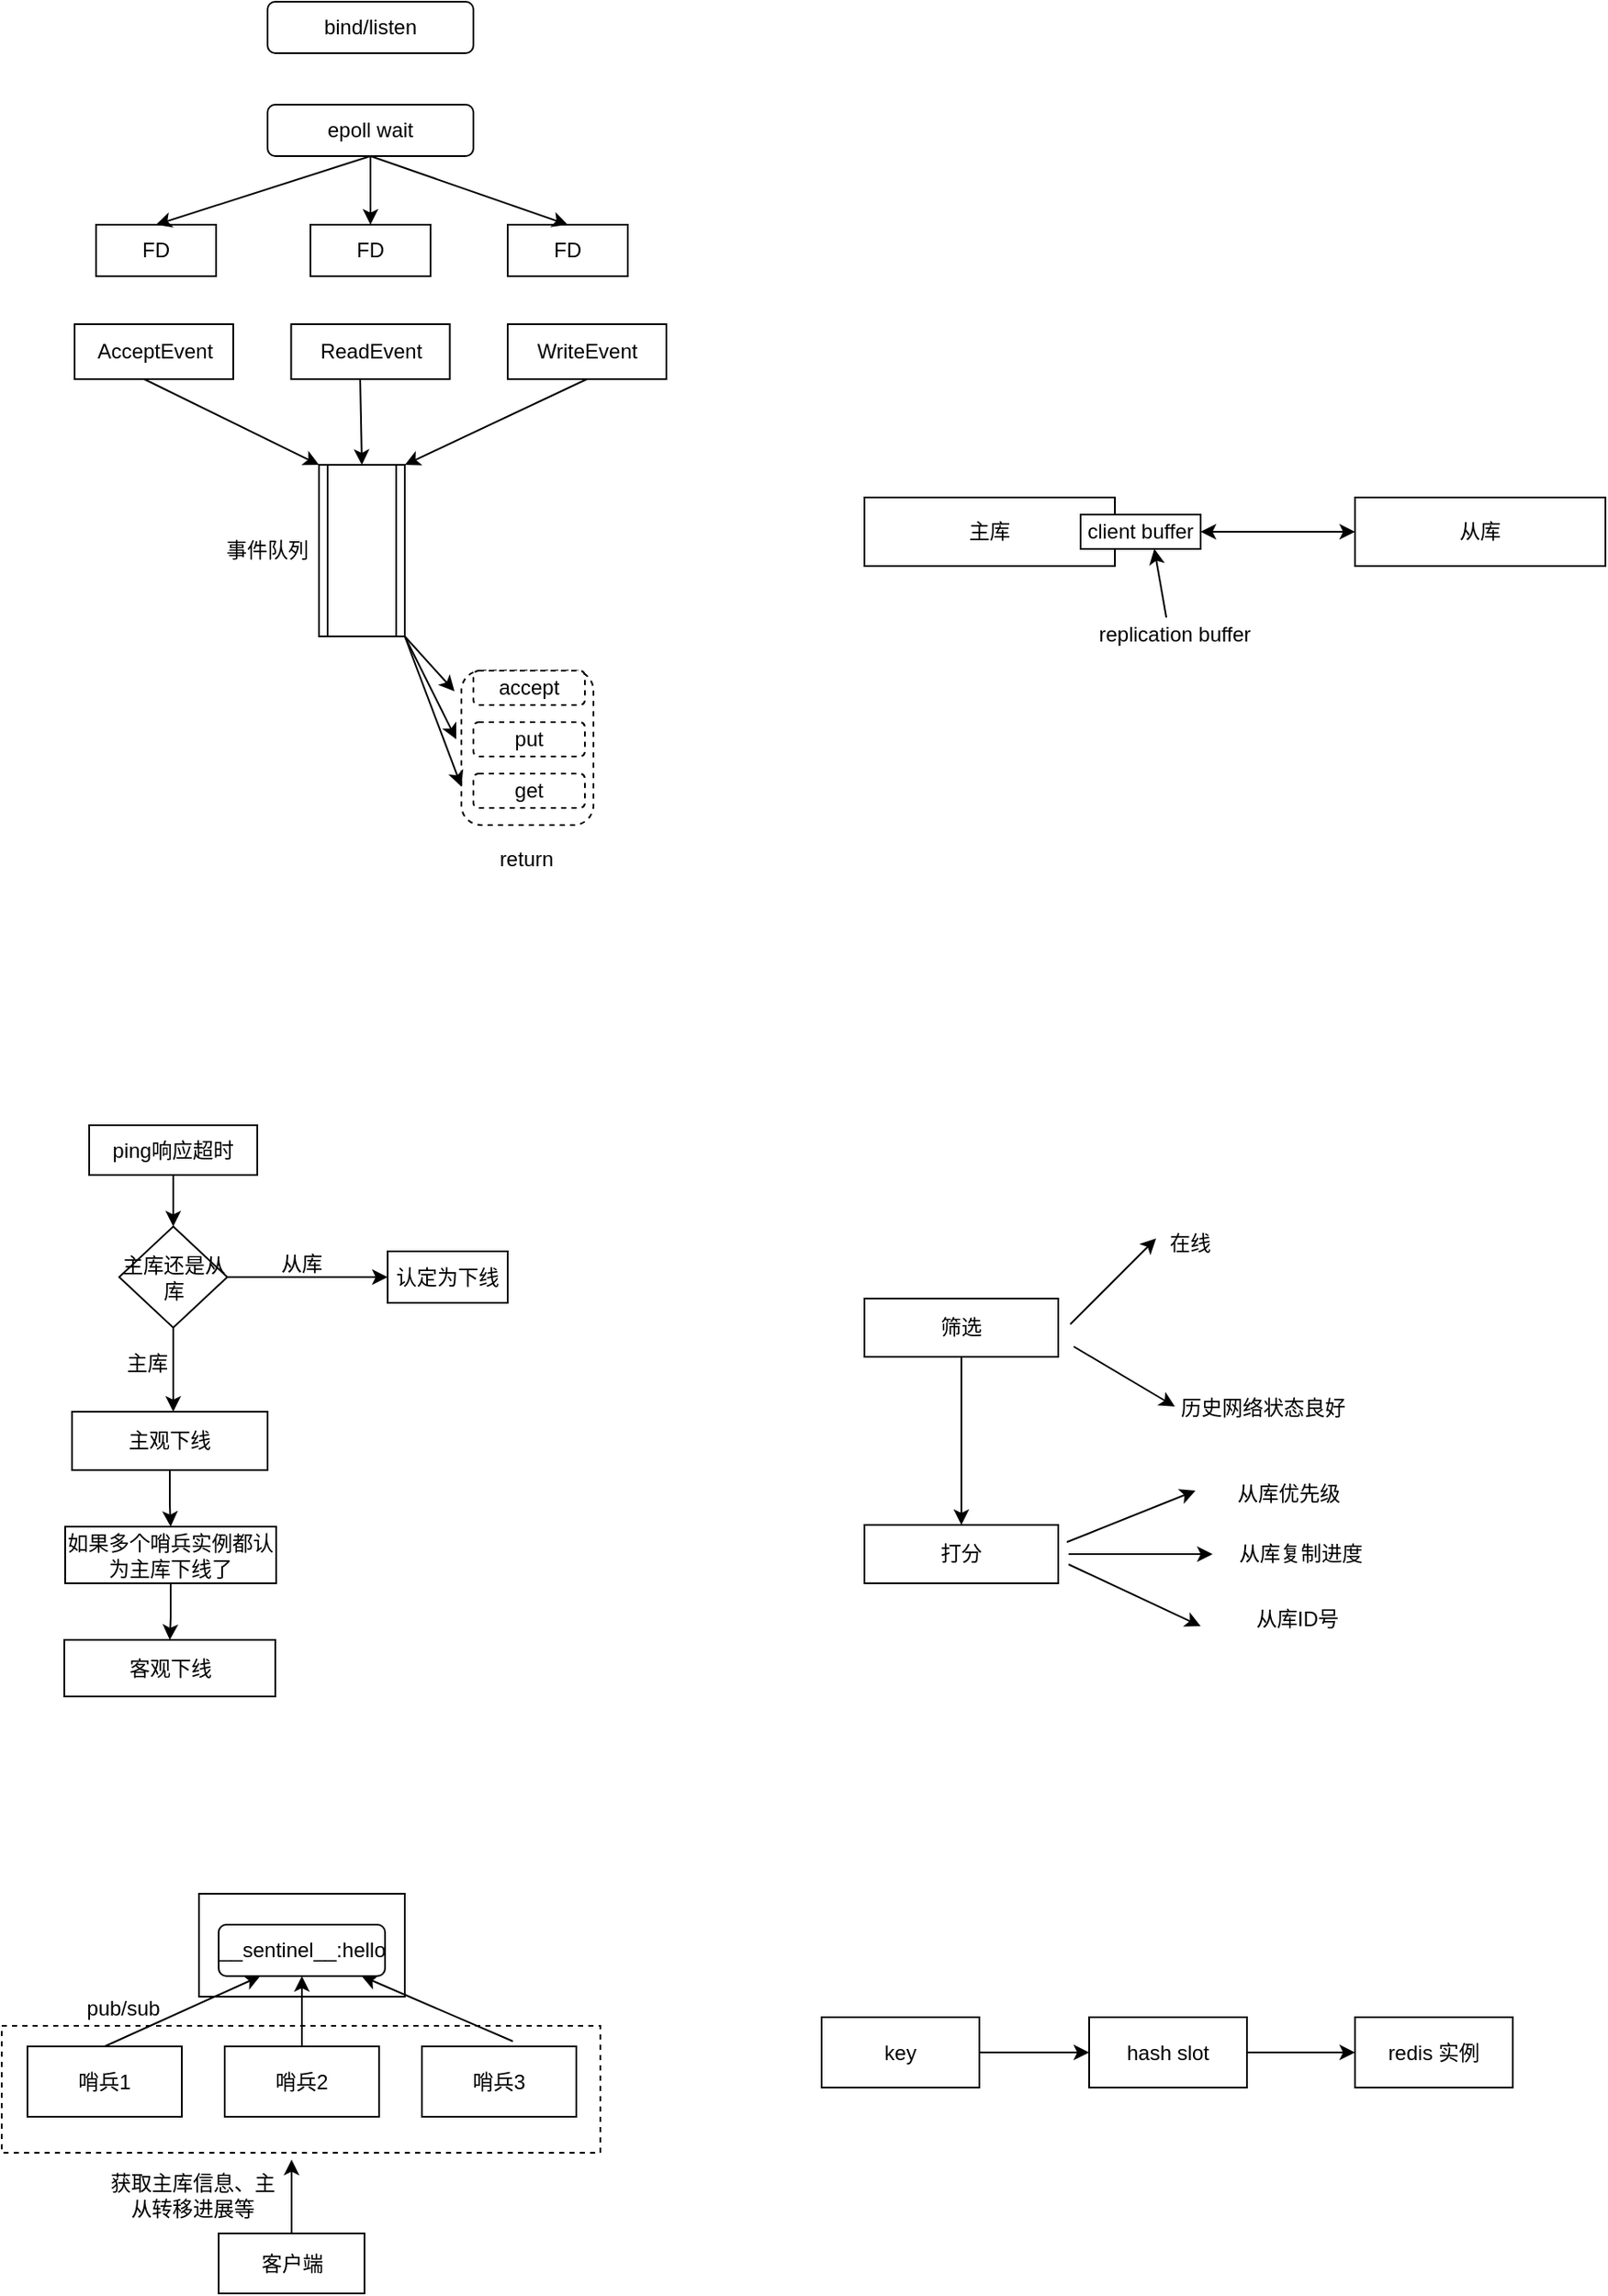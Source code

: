 <mxfile version="20.2.7" type="github">
  <diagram id="j7a0BHH5y9aBOZwctXzQ" name="第 1 页">
    <mxGraphModel dx="1430" dy="745" grid="0" gridSize="10" guides="1" tooltips="1" connect="1" arrows="1" fold="1" page="1" pageScale="1" pageWidth="1169" pageHeight="827" math="0" shadow="0">
      <root>
        <mxCell id="0" />
        <mxCell id="1" parent="0" />
        <mxCell id="UxxawNcnYSBwmgiBSXnW-47" value="" style="rounded=0;whiteSpace=wrap;html=1;dashed=1;" parent="1" vertex="1">
          <mxGeometry x="115" y="1380" width="349" height="74" as="geometry" />
        </mxCell>
        <mxCell id="jmlHy1M2BOXDZ87dlyob-1" value="bind/listen" style="rounded=1;whiteSpace=wrap;html=1;" parent="1" vertex="1">
          <mxGeometry x="270" y="200" width="120" height="30" as="geometry" />
        </mxCell>
        <mxCell id="jmlHy1M2BOXDZ87dlyob-2" value="epoll wait" style="rounded=1;whiteSpace=wrap;html=1;" parent="1" vertex="1">
          <mxGeometry x="270" y="260" width="120" height="30" as="geometry" />
        </mxCell>
        <mxCell id="jmlHy1M2BOXDZ87dlyob-3" value="FD" style="rounded=0;whiteSpace=wrap;html=1;" parent="1" vertex="1">
          <mxGeometry x="170" y="330" width="70" height="30" as="geometry" />
        </mxCell>
        <mxCell id="jmlHy1M2BOXDZ87dlyob-4" value="FD" style="rounded=0;whiteSpace=wrap;html=1;" parent="1" vertex="1">
          <mxGeometry x="295" y="330" width="70" height="30" as="geometry" />
        </mxCell>
        <mxCell id="jmlHy1M2BOXDZ87dlyob-5" value="FD" style="rounded=0;whiteSpace=wrap;html=1;" parent="1" vertex="1">
          <mxGeometry x="410" y="330" width="70" height="30" as="geometry" />
        </mxCell>
        <mxCell id="jmlHy1M2BOXDZ87dlyob-6" value="" style="endArrow=classic;html=1;rounded=0;entryX=0.5;entryY=0;entryDx=0;entryDy=0;" parent="1" target="jmlHy1M2BOXDZ87dlyob-3" edge="1">
          <mxGeometry width="50" height="50" relative="1" as="geometry">
            <mxPoint x="330" y="290" as="sourcePoint" />
            <mxPoint x="150" y="320" as="targetPoint" />
          </mxGeometry>
        </mxCell>
        <mxCell id="jmlHy1M2BOXDZ87dlyob-7" value="" style="endArrow=classic;html=1;rounded=0;entryX=0.5;entryY=0;entryDx=0;entryDy=0;" parent="1" target="jmlHy1M2BOXDZ87dlyob-4" edge="1">
          <mxGeometry width="50" height="50" relative="1" as="geometry">
            <mxPoint x="330" y="290" as="sourcePoint" />
            <mxPoint x="400" y="440" as="targetPoint" />
          </mxGeometry>
        </mxCell>
        <mxCell id="jmlHy1M2BOXDZ87dlyob-8" value="" style="endArrow=classic;html=1;rounded=0;exitX=0.5;exitY=1;exitDx=0;exitDy=0;entryX=0.5;entryY=0;entryDx=0;entryDy=0;" parent="1" source="jmlHy1M2BOXDZ87dlyob-2" target="jmlHy1M2BOXDZ87dlyob-5" edge="1">
          <mxGeometry width="50" height="50" relative="1" as="geometry">
            <mxPoint x="400" y="460" as="sourcePoint" />
            <mxPoint x="450" y="410" as="targetPoint" />
          </mxGeometry>
        </mxCell>
        <mxCell id="jmlHy1M2BOXDZ87dlyob-9" value="AcceptEvent" style="rounded=0;whiteSpace=wrap;html=1;" parent="1" vertex="1">
          <mxGeometry x="157.5" y="388" width="92.5" height="32" as="geometry" />
        </mxCell>
        <mxCell id="jmlHy1M2BOXDZ87dlyob-10" value="ReadEvent" style="rounded=0;whiteSpace=wrap;html=1;" parent="1" vertex="1">
          <mxGeometry x="283.75" y="388" width="92.5" height="32" as="geometry" />
        </mxCell>
        <mxCell id="jmlHy1M2BOXDZ87dlyob-11" value="WriteEvent" style="rounded=0;whiteSpace=wrap;html=1;" parent="1" vertex="1">
          <mxGeometry x="410" y="388" width="92.5" height="32" as="geometry" />
        </mxCell>
        <mxCell id="jmlHy1M2BOXDZ87dlyob-14" value="" style="shape=process;whiteSpace=wrap;html=1;backgroundOutline=1;" parent="1" vertex="1">
          <mxGeometry x="300" y="470" width="50" height="100" as="geometry" />
        </mxCell>
        <mxCell id="jmlHy1M2BOXDZ87dlyob-15" value="" style="endArrow=classic;html=1;rounded=0;exitX=0.438;exitY=1;exitDx=0;exitDy=0;exitPerimeter=0;entryX=0;entryY=0;entryDx=0;entryDy=0;" parent="1" source="jmlHy1M2BOXDZ87dlyob-9" target="jmlHy1M2BOXDZ87dlyob-14" edge="1">
          <mxGeometry width="50" height="50" relative="1" as="geometry">
            <mxPoint x="200" y="500" as="sourcePoint" />
            <mxPoint x="250" y="450" as="targetPoint" />
          </mxGeometry>
        </mxCell>
        <mxCell id="jmlHy1M2BOXDZ87dlyob-16" value="" style="endArrow=classic;html=1;rounded=0;exitX=0.435;exitY=1;exitDx=0;exitDy=0;exitPerimeter=0;entryX=0.5;entryY=0;entryDx=0;entryDy=0;" parent="1" source="jmlHy1M2BOXDZ87dlyob-10" target="jmlHy1M2BOXDZ87dlyob-14" edge="1">
          <mxGeometry width="50" height="50" relative="1" as="geometry">
            <mxPoint x="390" y="520" as="sourcePoint" />
            <mxPoint x="440" y="470" as="targetPoint" />
          </mxGeometry>
        </mxCell>
        <mxCell id="jmlHy1M2BOXDZ87dlyob-17" value="" style="endArrow=classic;html=1;rounded=0;exitX=0.5;exitY=1;exitDx=0;exitDy=0;entryX=1;entryY=0;entryDx=0;entryDy=0;" parent="1" source="jmlHy1M2BOXDZ87dlyob-11" target="jmlHy1M2BOXDZ87dlyob-14" edge="1">
          <mxGeometry width="50" height="50" relative="1" as="geometry">
            <mxPoint x="450" y="520" as="sourcePoint" />
            <mxPoint x="500" y="470" as="targetPoint" />
          </mxGeometry>
        </mxCell>
        <mxCell id="jmlHy1M2BOXDZ87dlyob-18" value="" style="rounded=1;whiteSpace=wrap;html=1;dashed=1;" parent="1" vertex="1">
          <mxGeometry x="383" y="590" width="77" height="90" as="geometry" />
        </mxCell>
        <mxCell id="jmlHy1M2BOXDZ87dlyob-19" value="accept" style="rounded=1;whiteSpace=wrap;html=1;dashed=1;" parent="1" vertex="1">
          <mxGeometry x="390" y="590" width="65" height="20" as="geometry" />
        </mxCell>
        <mxCell id="jmlHy1M2BOXDZ87dlyob-20" value="put" style="rounded=1;whiteSpace=wrap;html=1;dashed=1;" parent="1" vertex="1">
          <mxGeometry x="390" y="620" width="65" height="20" as="geometry" />
        </mxCell>
        <mxCell id="jmlHy1M2BOXDZ87dlyob-21" value="get" style="rounded=1;whiteSpace=wrap;html=1;dashed=1;" parent="1" vertex="1">
          <mxGeometry x="390" y="650" width="65" height="20" as="geometry" />
        </mxCell>
        <mxCell id="jmlHy1M2BOXDZ87dlyob-22" value="" style="endArrow=classic;html=1;rounded=0;entryX=-0.052;entryY=0.133;entryDx=0;entryDy=0;entryPerimeter=0;exitX=1;exitY=1;exitDx=0;exitDy=0;" parent="1" source="jmlHy1M2BOXDZ87dlyob-14" target="jmlHy1M2BOXDZ87dlyob-18" edge="1">
          <mxGeometry width="50" height="50" relative="1" as="geometry">
            <mxPoint x="270" y="640" as="sourcePoint" />
            <mxPoint x="320" y="590" as="targetPoint" />
          </mxGeometry>
        </mxCell>
        <mxCell id="jmlHy1M2BOXDZ87dlyob-23" value="" style="endArrow=classic;html=1;rounded=0;exitX=1;exitY=1;exitDx=0;exitDy=0;" parent="1" source="jmlHy1M2BOXDZ87dlyob-14" edge="1">
          <mxGeometry width="50" height="50" relative="1" as="geometry">
            <mxPoint x="310" y="670" as="sourcePoint" />
            <mxPoint x="380" y="630" as="targetPoint" />
          </mxGeometry>
        </mxCell>
        <mxCell id="jmlHy1M2BOXDZ87dlyob-24" value="" style="endArrow=classic;html=1;rounded=0;entryX=0;entryY=0.75;entryDx=0;entryDy=0;" parent="1" target="jmlHy1M2BOXDZ87dlyob-18" edge="1">
          <mxGeometry width="50" height="50" relative="1" as="geometry">
            <mxPoint x="350" y="570" as="sourcePoint" />
            <mxPoint x="320" y="630" as="targetPoint" />
          </mxGeometry>
        </mxCell>
        <mxCell id="jmlHy1M2BOXDZ87dlyob-25" value="return" style="text;html=1;strokeColor=none;fillColor=none;align=center;verticalAlign=middle;whiteSpace=wrap;rounded=0;dashed=1;" parent="1" vertex="1">
          <mxGeometry x="392" y="690" width="58" height="20" as="geometry" />
        </mxCell>
        <mxCell id="jmlHy1M2BOXDZ87dlyob-26" value="事件队列" style="text;html=1;strokeColor=none;fillColor=none;align=center;verticalAlign=middle;whiteSpace=wrap;rounded=0;dashed=1;" parent="1" vertex="1">
          <mxGeometry x="240" y="505" width="60" height="30" as="geometry" />
        </mxCell>
        <mxCell id="UxxawNcnYSBwmgiBSXnW-2" value="主库" style="rounded=0;whiteSpace=wrap;html=1;" parent="1" vertex="1">
          <mxGeometry x="618" y="489" width="146" height="40" as="geometry" />
        </mxCell>
        <mxCell id="UxxawNcnYSBwmgiBSXnW-3" value="client buffer" style="rounded=0;whiteSpace=wrap;html=1;" parent="1" vertex="1">
          <mxGeometry x="744" y="499" width="70" height="20" as="geometry" />
        </mxCell>
        <mxCell id="UxxawNcnYSBwmgiBSXnW-4" value="从库" style="rounded=0;whiteSpace=wrap;html=1;" parent="1" vertex="1">
          <mxGeometry x="904" y="489" width="146" height="40" as="geometry" />
        </mxCell>
        <mxCell id="UxxawNcnYSBwmgiBSXnW-5" value="" style="endArrow=classic;startArrow=classic;html=1;rounded=0;entryX=0;entryY=0.5;entryDx=0;entryDy=0;exitX=1;exitY=0.5;exitDx=0;exitDy=0;" parent="1" source="UxxawNcnYSBwmgiBSXnW-3" target="UxxawNcnYSBwmgiBSXnW-4" edge="1">
          <mxGeometry width="50" height="50" relative="1" as="geometry">
            <mxPoint x="834" y="569" as="sourcePoint" />
            <mxPoint x="884" y="519" as="targetPoint" />
          </mxGeometry>
        </mxCell>
        <mxCell id="UxxawNcnYSBwmgiBSXnW-6" value="" style="endArrow=classic;html=1;rounded=0;entryX=0.614;entryY=1;entryDx=0;entryDy=0;entryPerimeter=0;" parent="1" target="UxxawNcnYSBwmgiBSXnW-3" edge="1">
          <mxGeometry width="50" height="50" relative="1" as="geometry">
            <mxPoint x="794" y="559" as="sourcePoint" />
            <mxPoint x="854" y="549" as="targetPoint" />
          </mxGeometry>
        </mxCell>
        <mxCell id="UxxawNcnYSBwmgiBSXnW-7" value="replication buffer" style="text;html=1;strokeColor=none;fillColor=none;align=center;verticalAlign=middle;whiteSpace=wrap;rounded=0;" parent="1" vertex="1">
          <mxGeometry x="752" y="559" width="94" height="20" as="geometry" />
        </mxCell>
        <mxCell id="UxxawNcnYSBwmgiBSXnW-10" value="" style="edgeStyle=orthogonalEdgeStyle;rounded=0;orthogonalLoop=1;jettySize=auto;html=1;" parent="1" source="UxxawNcnYSBwmgiBSXnW-8" target="UxxawNcnYSBwmgiBSXnW-9" edge="1">
          <mxGeometry relative="1" as="geometry" />
        </mxCell>
        <mxCell id="UxxawNcnYSBwmgiBSXnW-8" value="ping响应超时" style="rounded=0;whiteSpace=wrap;html=1;" parent="1" vertex="1">
          <mxGeometry x="166" y="855" width="98" height="29" as="geometry" />
        </mxCell>
        <mxCell id="UxxawNcnYSBwmgiBSXnW-11" style="edgeStyle=orthogonalEdgeStyle;rounded=0;orthogonalLoop=1;jettySize=auto;html=1;exitX=1;exitY=0.5;exitDx=0;exitDy=0;entryX=0;entryY=0.5;entryDx=0;entryDy=0;" parent="1" source="UxxawNcnYSBwmgiBSXnW-9" target="UxxawNcnYSBwmgiBSXnW-12" edge="1">
          <mxGeometry relative="1" as="geometry">
            <mxPoint x="286" y="944" as="targetPoint" />
          </mxGeometry>
        </mxCell>
        <mxCell id="UxxawNcnYSBwmgiBSXnW-13" style="edgeStyle=orthogonalEdgeStyle;rounded=0;orthogonalLoop=1;jettySize=auto;html=1;" parent="1" source="UxxawNcnYSBwmgiBSXnW-9" edge="1">
          <mxGeometry relative="1" as="geometry">
            <mxPoint x="215" y="1022" as="targetPoint" />
          </mxGeometry>
        </mxCell>
        <mxCell id="UxxawNcnYSBwmgiBSXnW-9" value="主库还是从库" style="rhombus;whiteSpace=wrap;html=1;" parent="1" vertex="1">
          <mxGeometry x="183.5" y="914" width="63" height="59" as="geometry" />
        </mxCell>
        <mxCell id="UxxawNcnYSBwmgiBSXnW-12" value="认定为下线" style="rounded=0;whiteSpace=wrap;html=1;" parent="1" vertex="1">
          <mxGeometry x="340" y="928.5" width="70" height="30" as="geometry" />
        </mxCell>
        <mxCell id="UxxawNcnYSBwmgiBSXnW-18" value="" style="edgeStyle=orthogonalEdgeStyle;rounded=0;orthogonalLoop=1;jettySize=auto;html=1;" parent="1" source="UxxawNcnYSBwmgiBSXnW-14" target="UxxawNcnYSBwmgiBSXnW-17" edge="1">
          <mxGeometry relative="1" as="geometry" />
        </mxCell>
        <mxCell id="UxxawNcnYSBwmgiBSXnW-14" value="主观下线" style="rounded=0;whiteSpace=wrap;html=1;" parent="1" vertex="1">
          <mxGeometry x="156" y="1022" width="114" height="34" as="geometry" />
        </mxCell>
        <mxCell id="UxxawNcnYSBwmgiBSXnW-15" value="从库" style="text;html=1;strokeColor=none;fillColor=none;align=center;verticalAlign=middle;whiteSpace=wrap;rounded=0;" parent="1" vertex="1">
          <mxGeometry x="260" y="921" width="60" height="30" as="geometry" />
        </mxCell>
        <mxCell id="UxxawNcnYSBwmgiBSXnW-16" value="主库" style="text;html=1;strokeColor=none;fillColor=none;align=center;verticalAlign=middle;whiteSpace=wrap;rounded=0;" parent="1" vertex="1">
          <mxGeometry x="170" y="979" width="60" height="30" as="geometry" />
        </mxCell>
        <mxCell id="UxxawNcnYSBwmgiBSXnW-20" value="" style="edgeStyle=orthogonalEdgeStyle;rounded=0;orthogonalLoop=1;jettySize=auto;html=1;" parent="1" source="UxxawNcnYSBwmgiBSXnW-17" target="UxxawNcnYSBwmgiBSXnW-19" edge="1">
          <mxGeometry relative="1" as="geometry" />
        </mxCell>
        <mxCell id="UxxawNcnYSBwmgiBSXnW-17" value="如果多个哨兵实例都认为主库下线了" style="whiteSpace=wrap;html=1;rounded=0;" parent="1" vertex="1">
          <mxGeometry x="152" y="1089" width="123" height="33" as="geometry" />
        </mxCell>
        <mxCell id="UxxawNcnYSBwmgiBSXnW-19" value="客观下线" style="whiteSpace=wrap;html=1;rounded=0;" parent="1" vertex="1">
          <mxGeometry x="151.5" y="1155" width="123" height="33" as="geometry" />
        </mxCell>
        <mxCell id="UxxawNcnYSBwmgiBSXnW-24" value="" style="edgeStyle=orthogonalEdgeStyle;rounded=0;orthogonalLoop=1;jettySize=auto;html=1;" parent="1" source="UxxawNcnYSBwmgiBSXnW-22" target="UxxawNcnYSBwmgiBSXnW-23" edge="1">
          <mxGeometry relative="1" as="geometry" />
        </mxCell>
        <mxCell id="UxxawNcnYSBwmgiBSXnW-22" value="筛选" style="rounded=0;whiteSpace=wrap;html=1;" parent="1" vertex="1">
          <mxGeometry x="618" y="956" width="113" height="34" as="geometry" />
        </mxCell>
        <mxCell id="UxxawNcnYSBwmgiBSXnW-23" value="打分" style="rounded=0;whiteSpace=wrap;html=1;" parent="1" vertex="1">
          <mxGeometry x="618" y="1088" width="113" height="34" as="geometry" />
        </mxCell>
        <mxCell id="UxxawNcnYSBwmgiBSXnW-25" value="" style="endArrow=classic;html=1;rounded=0;" parent="1" edge="1">
          <mxGeometry width="50" height="50" relative="1" as="geometry">
            <mxPoint x="738" y="971" as="sourcePoint" />
            <mxPoint x="788" y="921" as="targetPoint" />
          </mxGeometry>
        </mxCell>
        <mxCell id="UxxawNcnYSBwmgiBSXnW-26" value="" style="endArrow=classic;html=1;rounded=0;" parent="1" edge="1">
          <mxGeometry width="50" height="50" relative="1" as="geometry">
            <mxPoint x="740" y="984" as="sourcePoint" />
            <mxPoint x="799" y="1019" as="targetPoint" />
          </mxGeometry>
        </mxCell>
        <mxCell id="UxxawNcnYSBwmgiBSXnW-27" value="在线" style="text;html=1;strokeColor=none;fillColor=none;align=center;verticalAlign=middle;whiteSpace=wrap;rounded=0;" parent="1" vertex="1">
          <mxGeometry x="778" y="909" width="60" height="30" as="geometry" />
        </mxCell>
        <mxCell id="UxxawNcnYSBwmgiBSXnW-28" value="历史网络状态良好" style="text;html=1;strokeColor=none;fillColor=none;align=center;verticalAlign=middle;whiteSpace=wrap;rounded=0;" parent="1" vertex="1">
          <mxGeometry x="798" y="1005" width="105" height="29" as="geometry" />
        </mxCell>
        <mxCell id="UxxawNcnYSBwmgiBSXnW-30" value="" style="endArrow=classic;html=1;rounded=0;" parent="1" edge="1">
          <mxGeometry width="50" height="50" relative="1" as="geometry">
            <mxPoint x="736" y="1098" as="sourcePoint" />
            <mxPoint x="811" y="1068" as="targetPoint" />
          </mxGeometry>
        </mxCell>
        <mxCell id="UxxawNcnYSBwmgiBSXnW-31" value="" style="endArrow=classic;html=1;rounded=0;" parent="1" edge="1">
          <mxGeometry width="50" height="50" relative="1" as="geometry">
            <mxPoint x="737" y="1105" as="sourcePoint" />
            <mxPoint x="821" y="1105" as="targetPoint" />
          </mxGeometry>
        </mxCell>
        <mxCell id="UxxawNcnYSBwmgiBSXnW-32" value="" style="endArrow=classic;html=1;rounded=0;" parent="1" edge="1">
          <mxGeometry width="50" height="50" relative="1" as="geometry">
            <mxPoint x="737" y="1111" as="sourcePoint" />
            <mxPoint x="814" y="1147" as="targetPoint" />
          </mxGeometry>
        </mxCell>
        <mxCell id="UxxawNcnYSBwmgiBSXnW-33" value="从库优先级" style="text;html=1;strokeColor=none;fillColor=none;align=center;verticalAlign=middle;whiteSpace=wrap;rounded=0;" parent="1" vertex="1">
          <mxGeometry x="821" y="1056" width="89" height="27" as="geometry" />
        </mxCell>
        <mxCell id="UxxawNcnYSBwmgiBSXnW-34" value="从库复制进度" style="text;html=1;strokeColor=none;fillColor=none;align=center;verticalAlign=middle;whiteSpace=wrap;rounded=0;" parent="1" vertex="1">
          <mxGeometry x="827" y="1089" width="91" height="32" as="geometry" />
        </mxCell>
        <mxCell id="UxxawNcnYSBwmgiBSXnW-36" value="从库ID号" style="text;html=1;strokeColor=none;fillColor=none;align=center;verticalAlign=middle;whiteSpace=wrap;rounded=0;" parent="1" vertex="1">
          <mxGeometry x="825" y="1127" width="91" height="32" as="geometry" />
        </mxCell>
        <mxCell id="UxxawNcnYSBwmgiBSXnW-37" value="" style="rounded=0;whiteSpace=wrap;html=1;" parent="1" vertex="1">
          <mxGeometry x="230" y="1303" width="120" height="60" as="geometry" />
        </mxCell>
        <mxCell id="UxxawNcnYSBwmgiBSXnW-38" value="__sentinel__:hello" style="rounded=1;whiteSpace=wrap;html=1;" parent="1" vertex="1">
          <mxGeometry x="241.5" y="1321" width="97" height="30" as="geometry" />
        </mxCell>
        <mxCell id="UxxawNcnYSBwmgiBSXnW-39" value="哨兵1" style="rounded=0;whiteSpace=wrap;html=1;" parent="1" vertex="1">
          <mxGeometry x="130" y="1392" width="90" height="41" as="geometry" />
        </mxCell>
        <mxCell id="UxxawNcnYSBwmgiBSXnW-40" value="哨兵2" style="rounded=0;whiteSpace=wrap;html=1;" parent="1" vertex="1">
          <mxGeometry x="245" y="1392" width="90" height="41" as="geometry" />
        </mxCell>
        <mxCell id="UxxawNcnYSBwmgiBSXnW-41" value="哨兵3" style="rounded=0;whiteSpace=wrap;html=1;" parent="1" vertex="1">
          <mxGeometry x="360" y="1392" width="90" height="41" as="geometry" />
        </mxCell>
        <mxCell id="UxxawNcnYSBwmgiBSXnW-42" value="" style="endArrow=classic;html=1;rounded=0;entryX=0.25;entryY=1;entryDx=0;entryDy=0;" parent="1" target="UxxawNcnYSBwmgiBSXnW-38" edge="1">
          <mxGeometry width="50" height="50" relative="1" as="geometry">
            <mxPoint x="175" y="1392" as="sourcePoint" />
            <mxPoint x="225" y="1342" as="targetPoint" />
          </mxGeometry>
        </mxCell>
        <mxCell id="UxxawNcnYSBwmgiBSXnW-43" value="" style="endArrow=classic;html=1;rounded=0;exitX=0.5;exitY=0;exitDx=0;exitDy=0;entryX=0.5;entryY=1;entryDx=0;entryDy=0;" parent="1" source="UxxawNcnYSBwmgiBSXnW-40" target="UxxawNcnYSBwmgiBSXnW-38" edge="1">
          <mxGeometry width="50" height="50" relative="1" as="geometry">
            <mxPoint x="272" y="1397" as="sourcePoint" />
            <mxPoint x="322" y="1347" as="targetPoint" />
          </mxGeometry>
        </mxCell>
        <mxCell id="UxxawNcnYSBwmgiBSXnW-44" value="" style="endArrow=classic;html=1;rounded=0;" parent="1" target="UxxawNcnYSBwmgiBSXnW-38" edge="1">
          <mxGeometry width="50" height="50" relative="1" as="geometry">
            <mxPoint x="413" y="1389" as="sourcePoint" />
            <mxPoint x="463" y="1330" as="targetPoint" />
          </mxGeometry>
        </mxCell>
        <mxCell id="UxxawNcnYSBwmgiBSXnW-45" value="pub/sub" style="text;html=1;strokeColor=none;fillColor=none;align=center;verticalAlign=middle;whiteSpace=wrap;rounded=0;" parent="1" vertex="1">
          <mxGeometry x="156" y="1355" width="60" height="30" as="geometry" />
        </mxCell>
        <mxCell id="UxxawNcnYSBwmgiBSXnW-48" value="" style="edgeStyle=orthogonalEdgeStyle;rounded=0;orthogonalLoop=1;jettySize=auto;html=1;" parent="1" source="UxxawNcnYSBwmgiBSXnW-46" edge="1">
          <mxGeometry relative="1" as="geometry">
            <mxPoint x="284" y="1458" as="targetPoint" />
          </mxGeometry>
        </mxCell>
        <mxCell id="UxxawNcnYSBwmgiBSXnW-46" value="客户端" style="rounded=0;whiteSpace=wrap;html=1;" parent="1" vertex="1">
          <mxGeometry x="241.5" y="1501" width="85" height="35" as="geometry" />
        </mxCell>
        <mxCell id="UxxawNcnYSBwmgiBSXnW-49" value="获取主库信息、主从转移进展等" style="text;html=1;strokeColor=none;fillColor=none;align=center;verticalAlign=middle;whiteSpace=wrap;rounded=0;dashed=1;" parent="1" vertex="1">
          <mxGeometry x="172" y="1468" width="109" height="21" as="geometry" />
        </mxCell>
        <mxCell id="msnr6ykoKoOmKQzoYFZ8-4" value="" style="edgeStyle=orthogonalEdgeStyle;rounded=0;orthogonalLoop=1;jettySize=auto;html=1;" edge="1" parent="1" source="msnr6ykoKoOmKQzoYFZ8-1" target="msnr6ykoKoOmKQzoYFZ8-2">
          <mxGeometry relative="1" as="geometry" />
        </mxCell>
        <mxCell id="msnr6ykoKoOmKQzoYFZ8-1" value="key" style="rounded=0;whiteSpace=wrap;html=1;" vertex="1" parent="1">
          <mxGeometry x="593" y="1375" width="92" height="41" as="geometry" />
        </mxCell>
        <mxCell id="msnr6ykoKoOmKQzoYFZ8-5" value="" style="edgeStyle=orthogonalEdgeStyle;rounded=0;orthogonalLoop=1;jettySize=auto;html=1;" edge="1" parent="1" source="msnr6ykoKoOmKQzoYFZ8-2" target="msnr6ykoKoOmKQzoYFZ8-3">
          <mxGeometry relative="1" as="geometry" />
        </mxCell>
        <mxCell id="msnr6ykoKoOmKQzoYFZ8-2" value="hash slot" style="rounded=0;whiteSpace=wrap;html=1;" vertex="1" parent="1">
          <mxGeometry x="749" y="1375" width="92" height="41" as="geometry" />
        </mxCell>
        <mxCell id="msnr6ykoKoOmKQzoYFZ8-3" value="redis 实例" style="rounded=0;whiteSpace=wrap;html=1;" vertex="1" parent="1">
          <mxGeometry x="904" y="1375" width="92" height="41" as="geometry" />
        </mxCell>
      </root>
    </mxGraphModel>
  </diagram>
</mxfile>
